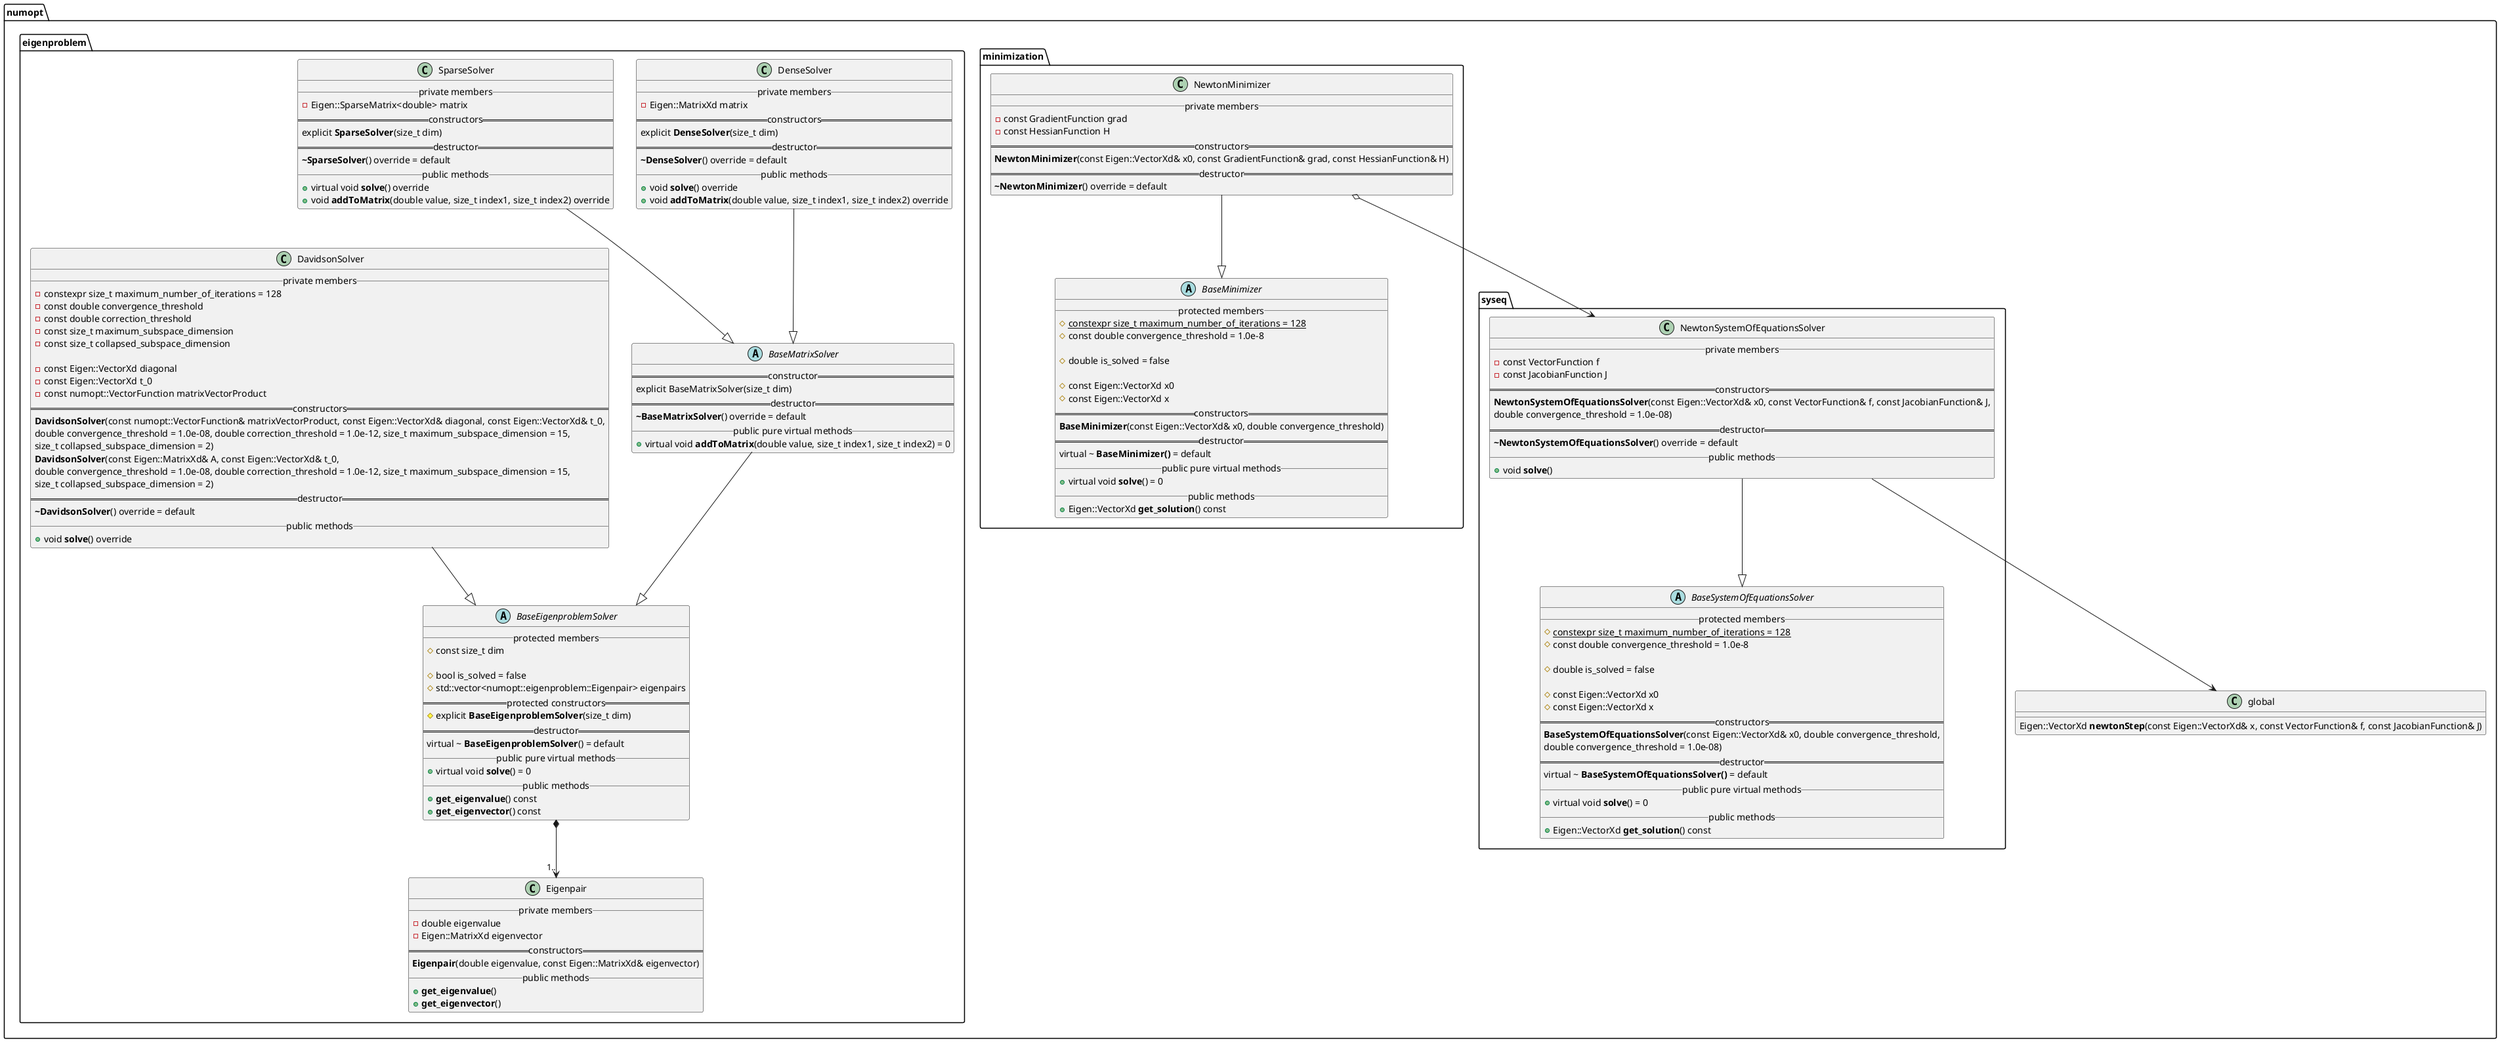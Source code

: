 @startuml

namespace numopt {

    namespace syseq {

        abstract class BaseSystemOfEquationsSolver {
            __ protected members __
                # constexpr {static} size_t maximum_number_of_iterations = 128
                # const double convergence_threshold = 1.0e-8

                # double is_solved = false

                # const Eigen::VectorXd x0
                # const Eigen::VectorXd x
            == constructors ==
                **BaseSystemOfEquationsSolver**(const Eigen::VectorXd& x0, double convergence_threshold,
                double convergence_threshold = 1.0e-08)
            == destructor ==
                virtual ~ **BaseSystemOfEquationsSolver()** = default
            __ public pure virtual methods __
                + virtual void **solve**() = 0
            __ public methods __
                + Eigen::VectorXd **get_solution**() const
       }

        NewtonSystemOfEquationsSolver --|> BaseSystemOfEquationsSolver
        NewtonSystemOfEquationsSolver --> numopt.global
        class NewtonSystemOfEquationsSolver {
            __ private members __
                - const VectorFunction f
                - const JacobianFunction J
            == constructors ==
                **NewtonSystemOfEquationsSolver**(const Eigen::VectorXd& x0, const VectorFunction& f, const JacobianFunction& J,
                double convergence_threshold = 1.0e-08)
            == destructor ==
                **~NewtonSystemOfEquationsSolver**() override = default
            __ public methods __
                + void **solve**()
        }

    }


    namespace minimization {

        abstract class BaseMinimizer {
            __ protected members __
                # constexpr {static} size_t maximum_number_of_iterations = 128
                # const double convergence_threshold = 1.0e-8

                # double is_solved = false

                # const Eigen::VectorXd x0
                # const Eigen::VectorXd x
            == constructors ==
                **BaseMinimizer**(const Eigen::VectorXd& x0, double convergence_threshold)
            == destructor ==
                virtual ~ **BaseMinimizer()** = default
            __ public pure virtual methods __
                + virtual void **solve**() = 0
            __ public methods __
                + Eigen::VectorXd **get_solution**() const
        }


        NewtonMinimizer --|> BaseMinimizer
        NewtonMinimizer o--> numopt.syseq.NewtonSystemOfEquationsSolver
        class NewtonMinimizer {
            __ private members __
                - const GradientFunction grad
                - const HessianFunction H
            == constructors ==
                **NewtonMinimizer**(const Eigen::VectorXd& x0, const GradientFunction& grad, const HessianFunction& H)
            == destructor ==
                **~NewtonMinimizer**() override = default
        }
    }


    namespace eigenproblem {

        class Eigenpair {
            __ private members __
                - double eigenvalue
                - Eigen::MatrixXd eigenvector
            == constructors ==
                **Eigenpair**(double eigenvalue, const Eigen::MatrixXd& eigenvector)
            __ public methods __
                + **get_eigenvalue**()
                + **get_eigenvector**()
        }

        BaseEigenproblemSolver *--> "1.." Eigenpair
        abstract class BaseEigenproblemSolver {
            __ protected members __
                # const size_t dim

                # bool is_solved = false
                # std::vector<numopt::eigenproblem::Eigenpair> eigenpairs
            == protected constructors ==
                # explicit **BaseEigenproblemSolver**(size_t dim)
            == destructor ==
                virtual ~ **BaseEigenproblemSolver**() = default
            __ public pure virtual methods __
                + virtual void **solve**() = 0
            __ public methods __
                + **get_eigenvalue**() const
                + **get_eigenvector**() const
        }

        BaseMatrixSolver --|> BaseEigenproblemSolver
        abstract class BaseMatrixSolver {
            == constructor ==
                explicit BaseMatrixSolver(size_t dim)
            == destructor ==
                **~BaseMatrixSolver**() override = default
            __ public pure virtual methods __
                + virtual void **addToMatrix**(double value, size_t index1, size_t index2) = 0
        }


        DenseSolver --|> BaseMatrixSolver
        class DenseSolver {
            __ private members __
                - Eigen::MatrixXd matrix
            == constructors ==
                explicit **DenseSolver**(size_t dim)
            == destructor ==
                 **~DenseSolver**() override = default
            __ public methods __
                + void **solve**() override
                + void **addToMatrix**(double value, size_t index1, size_t index2) override
        }


        SparseSolver --|> BaseMatrixSolver
        class SparseSolver {
            __ private members __
                - Eigen::SparseMatrix<double> matrix
            == constructors ==
                explicit **SparseSolver**(size_t dim)
            == destructor ==
                 **~SparseSolver**() override = default
            __ public methods __
                + virtual void **solve**() override
                + void **addToMatrix**(double value, size_t index1, size_t index2) override
        }


        DavidsonSolver --|> BaseEigenproblemSolver
        class DavidsonSolver {
            __ private members __
                - constexpr size_t maximum_number_of_iterations = 128
                - const double convergence_threshold
                - const double correction_threshold
                - const size_t maximum_subspace_dimension
                - const size_t collapsed_subspace_dimension

                - const Eigen::VectorXd diagonal
                - const Eigen::VectorXd t_0
                - const numopt::VectorFunction matrixVectorProduct
            == constructors ==
                **DavidsonSolver**(const numopt::VectorFunction& matrixVectorProduct, const Eigen::VectorXd& diagonal, const Eigen::VectorXd& t_0,
                double convergence_threshold = 1.0e-08, double correction_threshold = 1.0e-12, size_t maximum_subspace_dimension = 15,
                size_t collapsed_subspace_dimension = 2)
                **DavidsonSolver**(const Eigen::MatrixXd& A, const Eigen::VectorXd& t_0,
                double convergence_threshold = 1.0e-08, double correction_threshold = 1.0e-12, size_t maximum_subspace_dimension = 15,
                size_t collapsed_subspace_dimension = 2)
            == destructor ==
                 **~DavidsonSolver**() override = default
            __ public methods __
                + void **solve**() override
        }


    }


    class global {
        Eigen::VectorXd **newtonStep**(const Eigen::VectorXd& x, const VectorFunction& f, const JacobianFunction& J)
    }


}

@enduml